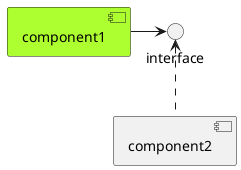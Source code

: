 {
  "sha1": "4k0b37k6d7c9i6tqco0oq0d1cv3gg5w",
  "insertion": {
    "when": "2024-05-30T20:48:20.506Z",
    "user": "plantuml@gmail.com"
  }
}
@startuml
skinparam componentstyle uml2
component [component1] #GreenYellow 
()interface

[component1] -> ()interface
()interface <.. [component2]
@enduml
